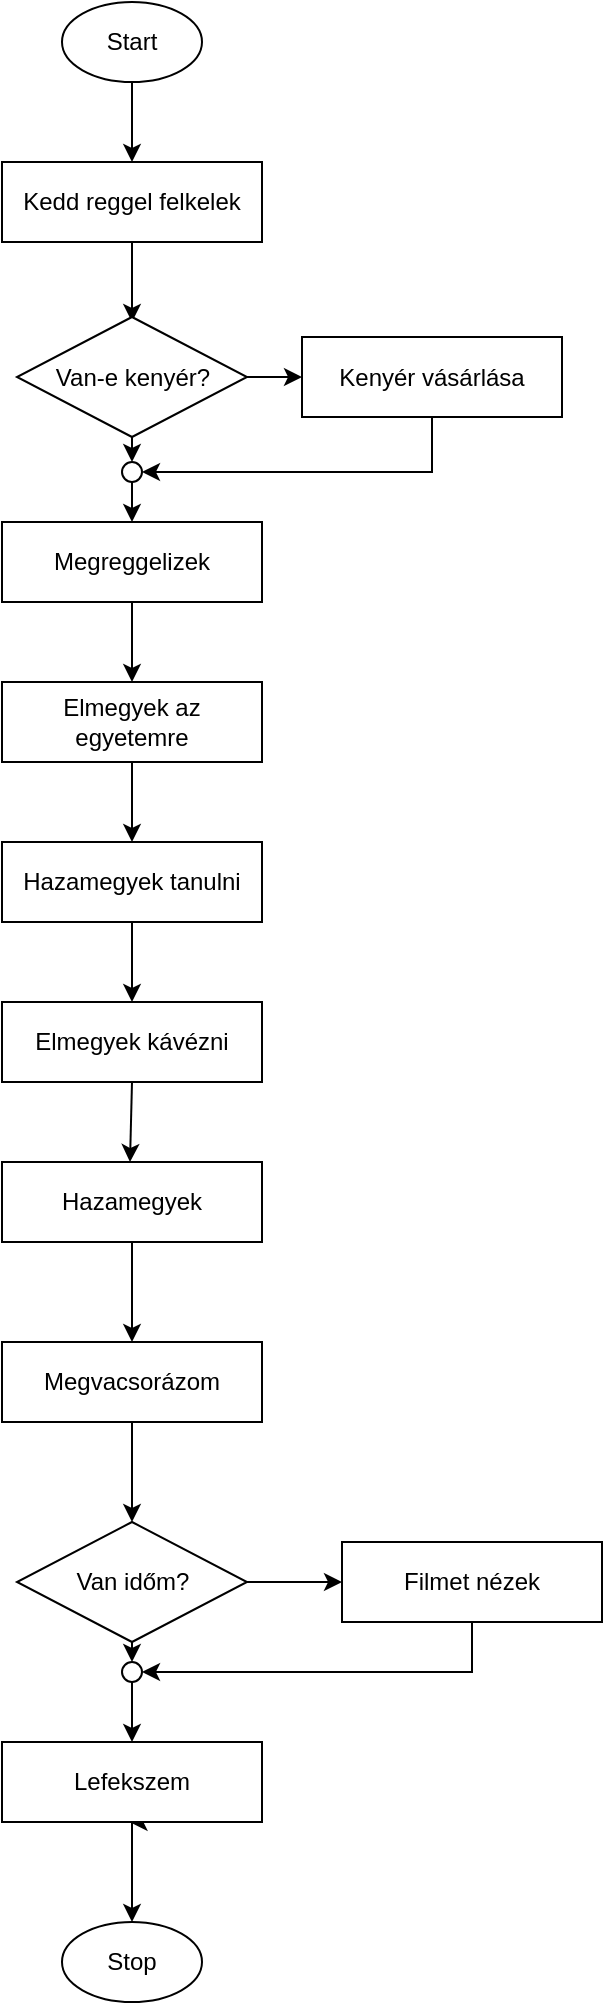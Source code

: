 <mxfile version="24.2.5" type="device">
  <diagram name="1 oldal" id="I6w0u_tf0O3UOaO1Quek">
    <mxGraphModel dx="1222" dy="786" grid="1" gridSize="10" guides="1" tooltips="1" connect="1" arrows="1" fold="1" page="1" pageScale="1" pageWidth="827" pageHeight="1169" math="0" shadow="0">
      <root>
        <mxCell id="0" />
        <mxCell id="1" parent="0" />
        <mxCell id="YY_JQ1phL7JX5W-TX5Bl-1" value="Start" style="ellipse;whiteSpace=wrap;html=1;" vertex="1" parent="1">
          <mxGeometry x="360" y="40" width="70" height="40" as="geometry" />
        </mxCell>
        <mxCell id="YY_JQ1phL7JX5W-TX5Bl-2" value="" style="endArrow=classic;html=1;rounded=0;exitX=0.5;exitY=1;exitDx=0;exitDy=0;" edge="1" parent="1" source="YY_JQ1phL7JX5W-TX5Bl-1">
          <mxGeometry width="50" height="50" relative="1" as="geometry">
            <mxPoint x="300" y="340" as="sourcePoint" />
            <mxPoint x="395" y="120" as="targetPoint" />
          </mxGeometry>
        </mxCell>
        <mxCell id="YY_JQ1phL7JX5W-TX5Bl-4" value="" style="endArrow=classic;html=1;rounded=0;exitX=0.5;exitY=1;exitDx=0;exitDy=0;" edge="1" parent="1">
          <mxGeometry width="50" height="50" relative="1" as="geometry">
            <mxPoint x="395" y="160.0" as="sourcePoint" />
            <mxPoint x="395" y="200" as="targetPoint" />
          </mxGeometry>
        </mxCell>
        <mxCell id="YY_JQ1phL7JX5W-TX5Bl-17" value="" style="endArrow=classic;html=1;rounded=0;exitX=0.5;exitY=1;exitDx=0;exitDy=0;" edge="1" parent="1" source="YY_JQ1phL7JX5W-TX5Bl-30">
          <mxGeometry width="50" height="50" relative="1" as="geometry">
            <mxPoint x="395" y="480" as="sourcePoint" />
            <mxPoint x="395" y="460" as="targetPoint" />
          </mxGeometry>
        </mxCell>
        <mxCell id="YY_JQ1phL7JX5W-TX5Bl-19" value="" style="endArrow=classic;html=1;rounded=0;exitX=0.5;exitY=1;exitDx=0;exitDy=0;" edge="1" parent="1" source="YY_JQ1phL7JX5W-TX5Bl-31">
          <mxGeometry width="50" height="50" relative="1" as="geometry">
            <mxPoint x="395" y="560" as="sourcePoint" />
            <mxPoint x="395" y="540" as="targetPoint" />
          </mxGeometry>
        </mxCell>
        <mxCell id="YY_JQ1phL7JX5W-TX5Bl-21" value="" style="endArrow=classic;html=1;rounded=0;exitX=0.5;exitY=1;exitDx=0;exitDy=0;" edge="1" parent="1" source="YY_JQ1phL7JX5W-TX5Bl-32">
          <mxGeometry width="50" height="50" relative="1" as="geometry">
            <mxPoint x="394.23" y="630" as="sourcePoint" />
            <mxPoint x="394" y="620" as="targetPoint" />
          </mxGeometry>
        </mxCell>
        <mxCell id="YY_JQ1phL7JX5W-TX5Bl-22" value="Stop" style="ellipse;whiteSpace=wrap;html=1;" vertex="1" parent="1">
          <mxGeometry x="360" y="1000" width="70" height="40" as="geometry" />
        </mxCell>
        <mxCell id="YY_JQ1phL7JX5W-TX5Bl-24" value="" style="endArrow=classic;html=1;rounded=0;exitX=0.5;exitY=1;exitDx=0;exitDy=0;" edge="1" parent="1" source="YY_JQ1phL7JX5W-TX5Bl-35">
          <mxGeometry width="50" height="50" relative="1" as="geometry">
            <mxPoint x="393.75" y="910" as="sourcePoint" />
            <mxPoint x="393.75" y="950" as="targetPoint" />
          </mxGeometry>
        </mxCell>
        <mxCell id="YY_JQ1phL7JX5W-TX5Bl-28" value="Kedd reggel felkelek" style="rounded=0;whiteSpace=wrap;html=1;" vertex="1" parent="1">
          <mxGeometry x="330" y="120" width="130" height="40" as="geometry" />
        </mxCell>
        <mxCell id="YY_JQ1phL7JX5W-TX5Bl-29" value="Megreggelizek" style="rounded=0;whiteSpace=wrap;html=1;" vertex="1" parent="1">
          <mxGeometry x="330" y="300" width="130" height="40" as="geometry" />
        </mxCell>
        <mxCell id="YY_JQ1phL7JX5W-TX5Bl-30" value="Elmegyek az egyetemre" style="rounded=0;whiteSpace=wrap;html=1;" vertex="1" parent="1">
          <mxGeometry x="330" y="380" width="130" height="40" as="geometry" />
        </mxCell>
        <mxCell id="YY_JQ1phL7JX5W-TX5Bl-31" value="Hazamegyek tanulni" style="rounded=0;whiteSpace=wrap;html=1;" vertex="1" parent="1">
          <mxGeometry x="330" y="460" width="130" height="40" as="geometry" />
        </mxCell>
        <mxCell id="YY_JQ1phL7JX5W-TX5Bl-32" value="Elmegyek kávézni" style="rounded=0;whiteSpace=wrap;html=1;" vertex="1" parent="1">
          <mxGeometry x="330" y="540" width="130" height="40" as="geometry" />
        </mxCell>
        <mxCell id="YY_JQ1phL7JX5W-TX5Bl-33" value="Hazamegyek" style="rounded=0;whiteSpace=wrap;html=1;" vertex="1" parent="1">
          <mxGeometry x="330" y="620" width="130" height="40" as="geometry" />
        </mxCell>
        <mxCell id="YY_JQ1phL7JX5W-TX5Bl-34" value="Megvacsorázom" style="rounded=0;whiteSpace=wrap;html=1;" vertex="1" parent="1">
          <mxGeometry x="330" y="710" width="130" height="40" as="geometry" />
        </mxCell>
        <mxCell id="YY_JQ1phL7JX5W-TX5Bl-43" value="Kenyér vásárlása" style="rounded=0;whiteSpace=wrap;html=1;" vertex="1" parent="1">
          <mxGeometry x="480" y="207.5" width="130" height="40" as="geometry" />
        </mxCell>
        <mxCell id="YY_JQ1phL7JX5W-TX5Bl-44" value="" style="endArrow=classic;html=1;rounded=0;entryX=0;entryY=0.5;entryDx=0;entryDy=0;exitX=1;exitY=0.5;exitDx=0;exitDy=0;" edge="1" parent="1" target="YY_JQ1phL7JX5W-TX5Bl-43">
          <mxGeometry width="50" height="50" relative="1" as="geometry">
            <mxPoint x="445.0" y="227.5" as="sourcePoint" />
            <mxPoint x="260" y="350" as="targetPoint" />
          </mxGeometry>
        </mxCell>
        <mxCell id="YY_JQ1phL7JX5W-TX5Bl-45" value="" style="endArrow=classic;html=1;rounded=0;exitX=0.5;exitY=1;exitDx=0;exitDy=0;" edge="1" parent="1" source="YY_JQ1phL7JX5W-TX5Bl-50">
          <mxGeometry width="50" height="50" relative="1" as="geometry">
            <mxPoint x="210" y="400" as="sourcePoint" />
            <mxPoint x="395" y="300" as="targetPoint" />
          </mxGeometry>
        </mxCell>
        <mxCell id="YY_JQ1phL7JX5W-TX5Bl-49" value="Van-e kenyér?" style="rhombus;whiteSpace=wrap;html=1;" vertex="1" parent="1">
          <mxGeometry x="337.5" y="197.5" width="115" height="60" as="geometry" />
        </mxCell>
        <mxCell id="YY_JQ1phL7JX5W-TX5Bl-51" value="" style="endArrow=classic;html=1;rounded=0;exitX=0.5;exitY=1;exitDx=0;exitDy=0;" edge="1" parent="1" source="YY_JQ1phL7JX5W-TX5Bl-49" target="YY_JQ1phL7JX5W-TX5Bl-50">
          <mxGeometry width="50" height="50" relative="1" as="geometry">
            <mxPoint x="395" y="258" as="sourcePoint" />
            <mxPoint x="395" y="300" as="targetPoint" />
          </mxGeometry>
        </mxCell>
        <mxCell id="YY_JQ1phL7JX5W-TX5Bl-50" value="" style="ellipse;whiteSpace=wrap;html=1;aspect=fixed;" vertex="1" parent="1">
          <mxGeometry x="390" y="270" width="10" height="10" as="geometry" />
        </mxCell>
        <mxCell id="YY_JQ1phL7JX5W-TX5Bl-52" value="" style="endArrow=classic;html=1;rounded=0;entryX=1;entryY=0.5;entryDx=0;entryDy=0;exitX=0.5;exitY=1;exitDx=0;exitDy=0;" edge="1" parent="1" source="YY_JQ1phL7JX5W-TX5Bl-43" target="YY_JQ1phL7JX5W-TX5Bl-50">
          <mxGeometry width="50" height="50" relative="1" as="geometry">
            <mxPoint x="550" y="270" as="sourcePoint" />
            <mxPoint x="260" y="350" as="targetPoint" />
            <Array as="points">
              <mxPoint x="545" y="275" />
            </Array>
          </mxGeometry>
        </mxCell>
        <mxCell id="YY_JQ1phL7JX5W-TX5Bl-53" value="" style="endArrow=classic;html=1;rounded=0;exitX=0.5;exitY=1;exitDx=0;exitDy=0;" edge="1" parent="1" source="YY_JQ1phL7JX5W-TX5Bl-29">
          <mxGeometry width="50" height="50" relative="1" as="geometry">
            <mxPoint x="210" y="400" as="sourcePoint" />
            <mxPoint x="395" y="380" as="targetPoint" />
          </mxGeometry>
        </mxCell>
        <mxCell id="YY_JQ1phL7JX5W-TX5Bl-54" value="" style="endArrow=classic;html=1;rounded=0;exitX=0.5;exitY=1;exitDx=0;exitDy=0;" edge="1" parent="1" source="YY_JQ1phL7JX5W-TX5Bl-33">
          <mxGeometry width="50" height="50" relative="1" as="geometry">
            <mxPoint x="210" y="470" as="sourcePoint" />
            <mxPoint x="395" y="710" as="targetPoint" />
          </mxGeometry>
        </mxCell>
        <mxCell id="YY_JQ1phL7JX5W-TX5Bl-56" value="" style="endArrow=classic;html=1;rounded=0;exitX=0.5;exitY=1;exitDx=0;exitDy=0;" edge="1" parent="1" source="YY_JQ1phL7JX5W-TX5Bl-34">
          <mxGeometry width="50" height="50" relative="1" as="geometry">
            <mxPoint x="210" y="720" as="sourcePoint" />
            <mxPoint x="395" y="800" as="targetPoint" />
          </mxGeometry>
        </mxCell>
        <mxCell id="YY_JQ1phL7JX5W-TX5Bl-58" value="Van időm?" style="rhombus;whiteSpace=wrap;html=1;" vertex="1" parent="1">
          <mxGeometry x="337.5" y="800" width="115" height="60" as="geometry" />
        </mxCell>
        <mxCell id="YY_JQ1phL7JX5W-TX5Bl-59" value="" style="endArrow=classic;html=1;rounded=0;exitX=1;exitY=0.5;exitDx=0;exitDy=0;" edge="1" parent="1" source="YY_JQ1phL7JX5W-TX5Bl-58">
          <mxGeometry width="50" height="50" relative="1" as="geometry">
            <mxPoint x="210" y="600" as="sourcePoint" />
            <mxPoint x="500" y="830" as="targetPoint" />
          </mxGeometry>
        </mxCell>
        <mxCell id="YY_JQ1phL7JX5W-TX5Bl-60" value="Filmet nézek" style="rounded=0;whiteSpace=wrap;html=1;" vertex="1" parent="1">
          <mxGeometry x="500" y="810" width="130" height="40" as="geometry" />
        </mxCell>
        <mxCell id="YY_JQ1phL7JX5W-TX5Bl-35" value="Lefekszem" style="rounded=0;whiteSpace=wrap;html=1;" vertex="1" parent="1">
          <mxGeometry x="330" y="910" width="130" height="40" as="geometry" />
        </mxCell>
        <mxCell id="YY_JQ1phL7JX5W-TX5Bl-65" value="" style="endArrow=classic;html=1;rounded=0;exitX=0.5;exitY=1;exitDx=0;exitDy=0;" edge="1" parent="1" source="YY_JQ1phL7JX5W-TX5Bl-67">
          <mxGeometry width="50" height="50" relative="1" as="geometry">
            <mxPoint x="210" y="770" as="sourcePoint" />
            <mxPoint x="395" y="910" as="targetPoint" />
          </mxGeometry>
        </mxCell>
        <mxCell id="YY_JQ1phL7JX5W-TX5Bl-68" value="" style="endArrow=classic;html=1;rounded=0;exitX=0.5;exitY=1;exitDx=0;exitDy=0;" edge="1" parent="1" source="YY_JQ1phL7JX5W-TX5Bl-58" target="YY_JQ1phL7JX5W-TX5Bl-67">
          <mxGeometry width="50" height="50" relative="1" as="geometry">
            <mxPoint x="395" y="860" as="sourcePoint" />
            <mxPoint x="395" y="910" as="targetPoint" />
          </mxGeometry>
        </mxCell>
        <mxCell id="YY_JQ1phL7JX5W-TX5Bl-67" value="" style="ellipse;whiteSpace=wrap;html=1;aspect=fixed;" vertex="1" parent="1">
          <mxGeometry x="390" y="870" width="10" height="10" as="geometry" />
        </mxCell>
        <mxCell id="YY_JQ1phL7JX5W-TX5Bl-69" value="" style="endArrow=classic;html=1;rounded=0;exitX=0.5;exitY=1;exitDx=0;exitDy=0;entryX=1;entryY=0.5;entryDx=0;entryDy=0;" edge="1" parent="1" source="YY_JQ1phL7JX5W-TX5Bl-60" target="YY_JQ1phL7JX5W-TX5Bl-67">
          <mxGeometry width="50" height="50" relative="1" as="geometry">
            <mxPoint x="210" y="770" as="sourcePoint" />
            <mxPoint x="260" y="720" as="targetPoint" />
            <Array as="points">
              <mxPoint x="565" y="875" />
            </Array>
          </mxGeometry>
        </mxCell>
        <mxCell id="YY_JQ1phL7JX5W-TX5Bl-71" value="" style="endArrow=classic;html=1;rounded=0;exitX=0.5;exitY=1;exitDx=0;exitDy=0;" edge="1" parent="1" source="YY_JQ1phL7JX5W-TX5Bl-35">
          <mxGeometry width="50" height="50" relative="1" as="geometry">
            <mxPoint x="210" y="770" as="sourcePoint" />
            <mxPoint x="395" y="1000" as="targetPoint" />
          </mxGeometry>
        </mxCell>
      </root>
    </mxGraphModel>
  </diagram>
</mxfile>
